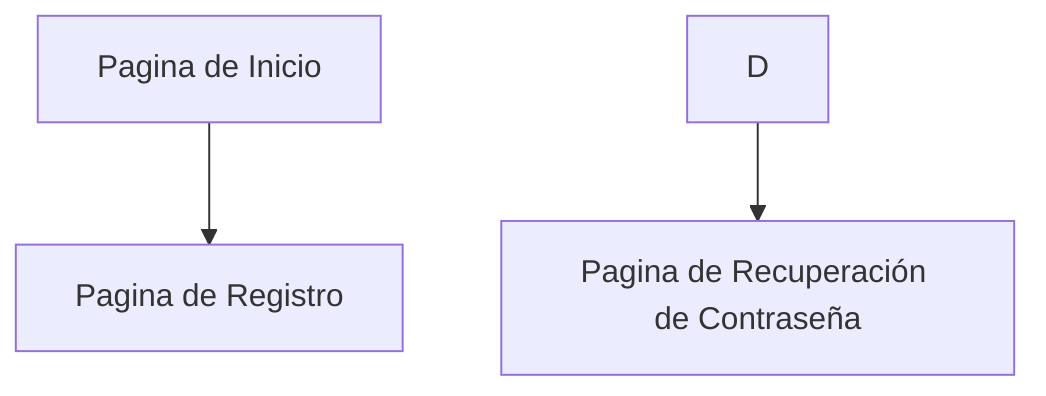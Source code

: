 graph TD;

A[Pagina de Inicio] --> B[Pagina de Registro]

D --> E[Pagina de Recuperación de Contraseña]